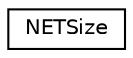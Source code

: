 digraph "Graphical Class Hierarchy"
{
  edge [fontname="Helvetica",fontsize="10",labelfontname="Helvetica",labelfontsize="10"];
  node [fontname="Helvetica",fontsize="10",shape=record];
  rankdir="LR";
  Node0 [label="NETSize",height=0.2,width=0.4,color="black", fillcolor="white", style="filled",URL="$structNETSize.html",tooltip="Simple size class for NET classes. "];
}
